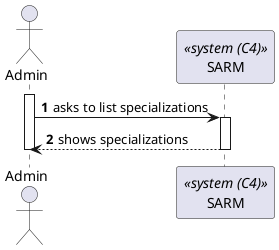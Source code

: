@startuml process-view
autonumber

actor "Admin" as Admin
participant SARM as "SARM" <<system (C4)>>

activate Admin
    Admin -> SARM : asks to list specializations
    activate SARM
        SARM --> Admin: shows specializations
    deactivate SARM
deactivate Admin

@enduml